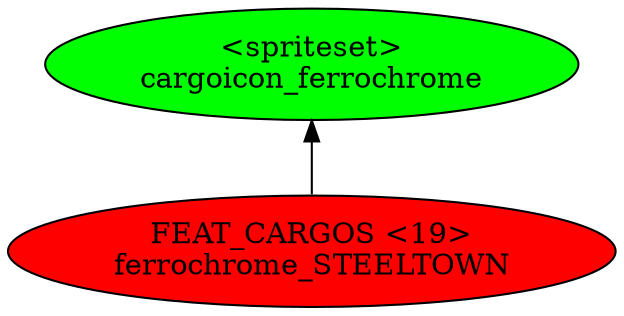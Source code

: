 digraph {
rankdir="BT"
cargoicon_ferrochrome [fillcolor=green style="filled" label="<spriteset>\ncargoicon_ferrochrome"]
ferrochrome_STEELTOWN [fillcolor=red style="filled" label="FEAT_CARGOS <19>\nferrochrome_STEELTOWN"]
ferrochrome_STEELTOWN->cargoicon_ferrochrome
}
